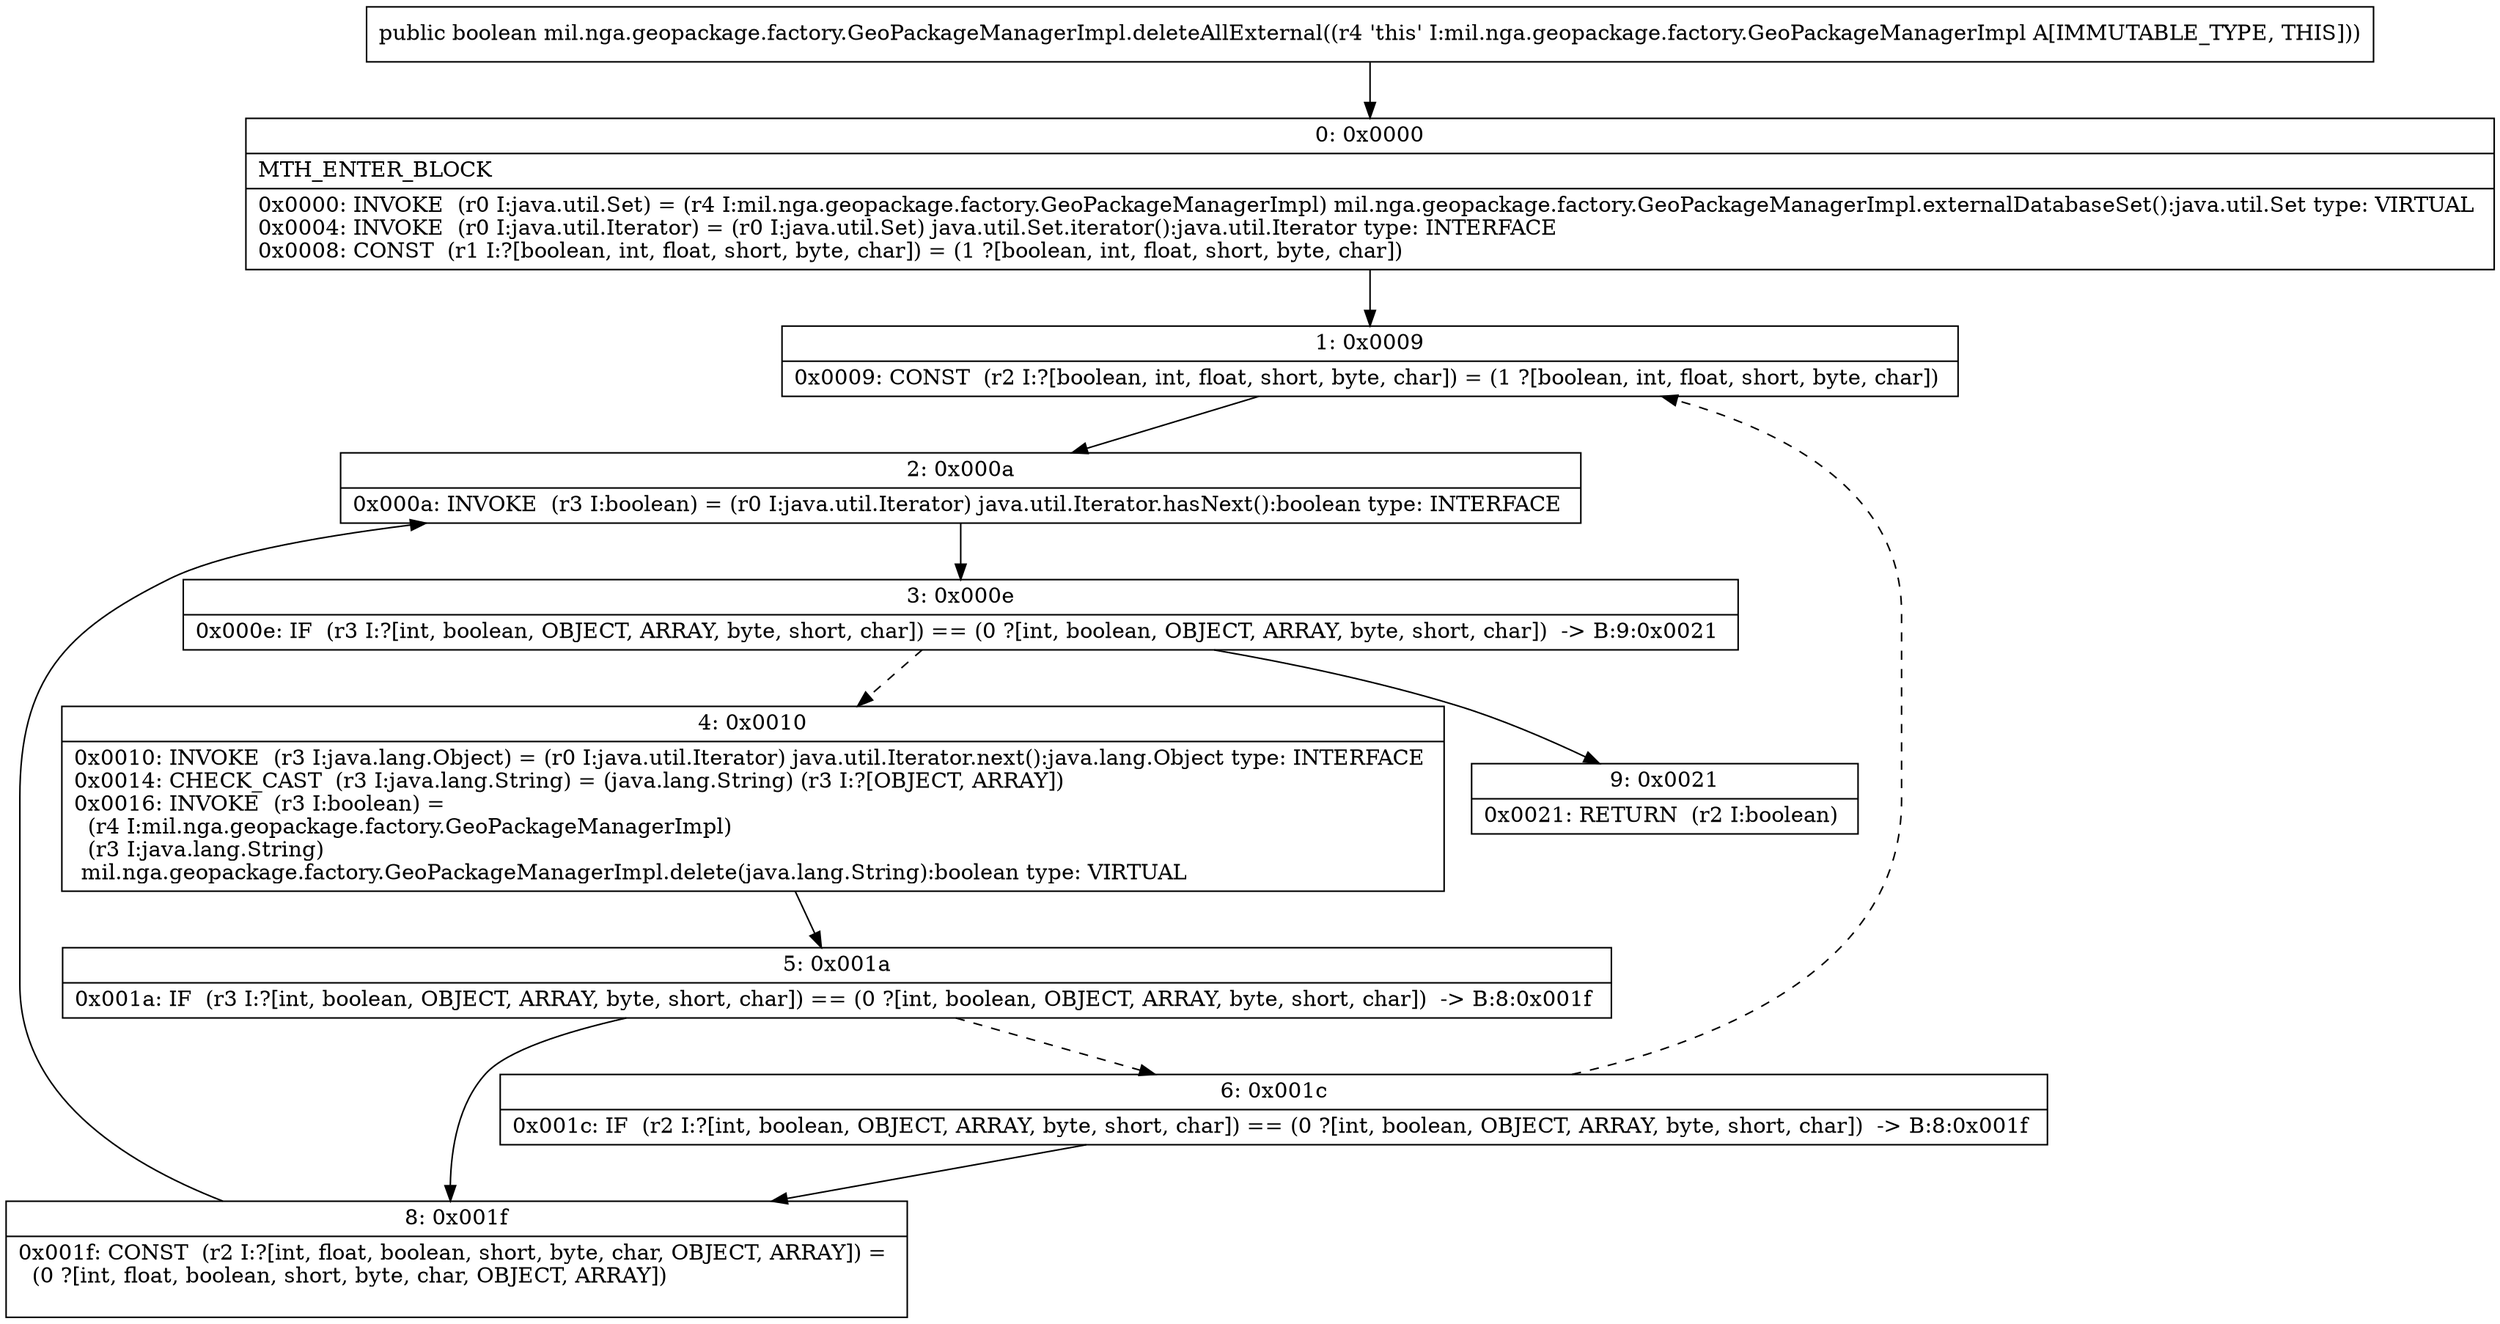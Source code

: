 digraph "CFG formil.nga.geopackage.factory.GeoPackageManagerImpl.deleteAllExternal()Z" {
Node_0 [shape=record,label="{0\:\ 0x0000|MTH_ENTER_BLOCK\l|0x0000: INVOKE  (r0 I:java.util.Set) = (r4 I:mil.nga.geopackage.factory.GeoPackageManagerImpl) mil.nga.geopackage.factory.GeoPackageManagerImpl.externalDatabaseSet():java.util.Set type: VIRTUAL \l0x0004: INVOKE  (r0 I:java.util.Iterator) = (r0 I:java.util.Set) java.util.Set.iterator():java.util.Iterator type: INTERFACE \l0x0008: CONST  (r1 I:?[boolean, int, float, short, byte, char]) = (1 ?[boolean, int, float, short, byte, char]) \l}"];
Node_1 [shape=record,label="{1\:\ 0x0009|0x0009: CONST  (r2 I:?[boolean, int, float, short, byte, char]) = (1 ?[boolean, int, float, short, byte, char]) \l}"];
Node_2 [shape=record,label="{2\:\ 0x000a|0x000a: INVOKE  (r3 I:boolean) = (r0 I:java.util.Iterator) java.util.Iterator.hasNext():boolean type: INTERFACE \l}"];
Node_3 [shape=record,label="{3\:\ 0x000e|0x000e: IF  (r3 I:?[int, boolean, OBJECT, ARRAY, byte, short, char]) == (0 ?[int, boolean, OBJECT, ARRAY, byte, short, char])  \-\> B:9:0x0021 \l}"];
Node_4 [shape=record,label="{4\:\ 0x0010|0x0010: INVOKE  (r3 I:java.lang.Object) = (r0 I:java.util.Iterator) java.util.Iterator.next():java.lang.Object type: INTERFACE \l0x0014: CHECK_CAST  (r3 I:java.lang.String) = (java.lang.String) (r3 I:?[OBJECT, ARRAY]) \l0x0016: INVOKE  (r3 I:boolean) = \l  (r4 I:mil.nga.geopackage.factory.GeoPackageManagerImpl)\l  (r3 I:java.lang.String)\l mil.nga.geopackage.factory.GeoPackageManagerImpl.delete(java.lang.String):boolean type: VIRTUAL \l}"];
Node_5 [shape=record,label="{5\:\ 0x001a|0x001a: IF  (r3 I:?[int, boolean, OBJECT, ARRAY, byte, short, char]) == (0 ?[int, boolean, OBJECT, ARRAY, byte, short, char])  \-\> B:8:0x001f \l}"];
Node_6 [shape=record,label="{6\:\ 0x001c|0x001c: IF  (r2 I:?[int, boolean, OBJECT, ARRAY, byte, short, char]) == (0 ?[int, boolean, OBJECT, ARRAY, byte, short, char])  \-\> B:8:0x001f \l}"];
Node_8 [shape=record,label="{8\:\ 0x001f|0x001f: CONST  (r2 I:?[int, float, boolean, short, byte, char, OBJECT, ARRAY]) = \l  (0 ?[int, float, boolean, short, byte, char, OBJECT, ARRAY])\l \l}"];
Node_9 [shape=record,label="{9\:\ 0x0021|0x0021: RETURN  (r2 I:boolean) \l}"];
MethodNode[shape=record,label="{public boolean mil.nga.geopackage.factory.GeoPackageManagerImpl.deleteAllExternal((r4 'this' I:mil.nga.geopackage.factory.GeoPackageManagerImpl A[IMMUTABLE_TYPE, THIS])) }"];
MethodNode -> Node_0;
Node_0 -> Node_1;
Node_1 -> Node_2;
Node_2 -> Node_3;
Node_3 -> Node_4[style=dashed];
Node_3 -> Node_9;
Node_4 -> Node_5;
Node_5 -> Node_6[style=dashed];
Node_5 -> Node_8;
Node_6 -> Node_8;
Node_6 -> Node_1[style=dashed];
Node_8 -> Node_2;
}

